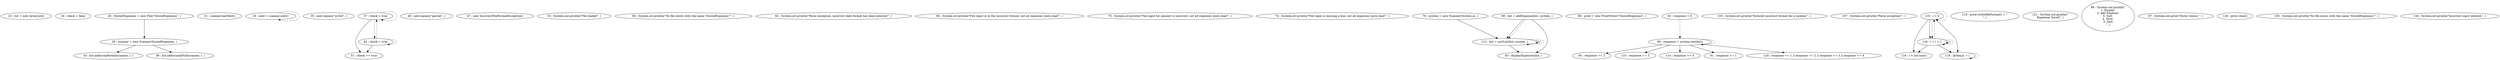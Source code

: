 digraph G {
"23 : list = new ArrayList()"
"24 : check = false"
"28 : StoredExpenses = new File(\"StoredExpenses\", )"
"28 : StoredExpenses = new File(\"StoredExpenses\", )" -> "29 : scanner = new Scanner(StoredExpenses, )"
"29 : scanner = new Scanner(StoredExpenses, )"
"29 : scanner = new Scanner(StoredExpenses, )" -> "43 : list.add(scanPartial(scanner, ), )"
"29 : scanner = new Scanner(StoredExpenses, )" -> "38 : list.add(scanInFull(scanner, ), )"
"31 : scanner.hasNext()"
"33 : next = scanner.next()"
"33 : next = scanner.next()" -> "33 : next = scanner.next()" [style=dashed]
"35 : next.equals(\"in-full\", )"
"51 : check == true"
"37 : check = true"
"37 : check = true" -> "51 : check == true"
"37 : check = true" -> "37 : check = true" [style=dashed]
"37 : check = true" -> "42 : check = true" [style=dashed]
"38 : list.add(scanInFull(scanner, ), )"
"40 : next.equals(\"partial\", )"
"42 : check = true"
"42 : check = true" -> "51 : check == true"
"42 : check = true" -> "37 : check = true" [style=dashed]
"42 : check = true" -> "42 : check = true" [style=dashed]
"43 : list.add(scanPartial(scanner, ), )"
"47 : new IncorrectFileFormatException()"
"31 : scanner.hasNext()"
"53 : System.out.println(\"File loaded\", )"
"58 : System.err.println(\"No file exists with the name 'StoredExpenses'!\", )"
"62 : System.err.println(\"Parse exception, incorrect date format has been entered!\", )"
"66 : System.err.println(\"File input is in the incorrect format, not all expenses were read!\", )"
"70 : System.err.println(\"File input for amount is incorrect, not all expenses were read!\", )"
"74 : System.err.println(\"File input is missing a line, not all expenses were read!\", )"
"79 : system = new Scanner(System.in, )"
"79 : system = new Scanner(System.in, )" -> "112 : list = sortList(list, system, )"
"80 : print = new PrintWriter(\"StoredExpenses\", )"
"82 : response = 0"
"82 : response = 0" -> "89 : response = system.nextInt()" [style=dashed]
"93 : displayExpenses(list, )"
"95 : response == 2"
"99 : list = addExpense(list, system, )"
"99 : list = addExpense(list, system, )" -> "93 : displayExpenses(list, )"
"99 : list = addExpense(list, system, )" -> "112 : list = sortList(list, system, )"
"99 : list = addExpense(list, system, )" -> "112 : list = sortList(list, system, )" [style=dashed]
"103 : System.err.println(\"Entered incorrect format for a number.\", )"
"107 : System.out.println(\"Parse exception!\", )"
"110 : response == 3"
"112 : list = sortList(list, system, )"
"112 : list = sortList(list, system, )" -> "93 : displayExpenses(list, )"
"112 : list = sortList(list, system, )" -> "112 : list = sortList(list, system, )"
"112 : list = sortList(list, system, )" -> "112 : list = sortList(list, system, )" [style=dashed]
"114 : response == 4"
"116 : i = 0"
"116 : i = 0" -> "116 : i = i + 1"
"116 : i = 0" -> "116 : i < list.size()"
"116 : i = 0" -> "116 : @temp1 = i"
"116 : i = 0" -> "116 : i = i + 1" [style=dashed]
"116 : i = 0" -> "116 : i = 0" [style=dashed]
"116 : i < list.size()"
"118 : print.write(fileFormat() + \"\n\", )"
"116 : @temp1 = i"
"116 : @temp1 = i" -> "116 : @temp1 = i" [style=dashed]
"116 : i = i + 1"
"116 : i = i + 1" -> "116 : i = i + 1"
"116 : i = i + 1" -> "116 : i < list.size()"
"116 : i = i + 1" -> "116 : @temp1 = i"
"116 : i = i + 1" -> "116 : i = i + 1" [style=dashed]
"116 : i = i + 1" -> "116 : i = 0" [style=dashed]
"121 : System.out.println(\"\nExpenses Saved\", )"
"86 : System.out.println(\"\n1. Display \n2. Add Expense \n3. Sort \n4. Save \n5. Quit\n\", )"
"87 : System.out.print(\"Enter choice: \", )"
"89 : response = system.nextInt()"
"89 : response = system.nextInt()" -> "91 : response == 1"
"89 : response = system.nextInt()" -> "124 : response == 1 || response == 2 || response == 3 || response == 4"
"89 : response = system.nextInt()" -> "95 : response == 2"
"89 : response = system.nextInt()" -> "110 : response == 3"
"89 : response = system.nextInt()" -> "114 : response == 4"
"89 : response = system.nextInt()" -> "89 : response = system.nextInt()" [style=dashed]
"91 : response == 1"
"124 : response == 1 || response == 2 || response == 3 || response == 4"
"126 : print.close()"
"130 : System.out.println(\"No file exists with the name 'StoredExpenses'!\", )"
"134 : System.err.println(\"Incorrect input entered.\", )"
}